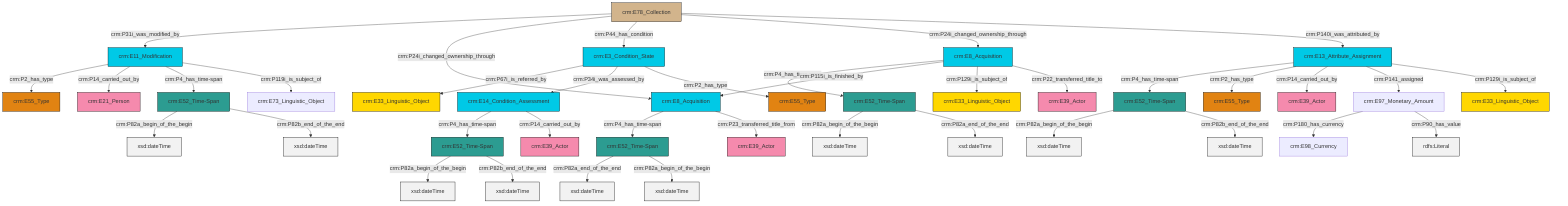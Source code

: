 graph TD
classDef Literal fill:#f2f2f2,stroke:#000000;
classDef CRM_Entity fill:#FFFFFF,stroke:#000000;
classDef Temporal_Entity fill:#00C9E6, stroke:#000000;
classDef Type fill:#E18312, stroke:#000000;
classDef Time-Span fill:#2C9C91, stroke:#000000;
classDef Appellation fill:#FFEB7F, stroke:#000000;
classDef Place fill:#008836, stroke:#000000;
classDef Persistent_Item fill:#B266B2, stroke:#000000;
classDef Conceptual_Object fill:#FFD700, stroke:#000000;
classDef Physical_Thing fill:#D2B48C, stroke:#000000;
classDef Actor fill:#f58aad, stroke:#000000;
classDef PC_Classes fill:#4ce600, stroke:#000000;
classDef Multi fill:#cccccc,stroke:#000000;

0["crm:E13_Attribute_Assignment"]:::Temporal_Entity -->|crm:P4_has_time-span| 1["crm:E52_Time-Span"]:::Time-Span
2["crm:E8_Acquisition"]:::Temporal_Entity -->|crm:P4_has_time-span| 3["crm:E52_Time-Span"]:::Time-Span
6["crm:E52_Time-Span"]:::Time-Span -->|crm:P82a_begin_of_the_begin| 7[xsd:dateTime]:::Literal
8["crm:E11_Modification"]:::Temporal_Entity -->|crm:P2_has_type| 9["crm:E55_Type"]:::Type
8["crm:E11_Modification"]:::Temporal_Entity -->|crm:P14_carried_out_by| 10["crm:E21_Person"]:::Actor
13["crm:E14_Condition_Assessment"]:::Temporal_Entity -->|crm:P4_has_time-span| 14["crm:E52_Time-Span"]:::Time-Span
2["crm:E8_Acquisition"]:::Temporal_Entity -->|crm:P115i_is_finished_by| 17["crm:E8_Acquisition"]:::Temporal_Entity
11["crm:E3_Condition_State"]:::Temporal_Entity -->|crm:P67i_is_referred_by| 18["crm:E33_Linguistic_Object"]:::Conceptual_Object
13["crm:E14_Condition_Assessment"]:::Temporal_Entity -->|crm:P14_carried_out_by| 19["crm:E39_Actor"]:::Actor
21["crm:E52_Time-Span"]:::Time-Span -->|crm:P82a_end_of_the_end| 22[xsd:dateTime]:::Literal
26["crm:E97_Monetary_Amount"]:::Default -->|crm:P180_has_currency| 27["crm:E98_Currency"]:::Default
8["crm:E11_Modification"]:::Temporal_Entity -->|crm:P4_has_time-span| 6["crm:E52_Time-Span"]:::Time-Span
1["crm:E52_Time-Span"]:::Time-Span -->|crm:P82a_begin_of_the_begin| 29[xsd:dateTime]:::Literal
15["crm:E78_Collection"]:::Physical_Thing -->|crm:P31i_was_modified_by| 8["crm:E11_Modification"]:::Temporal_Entity
0["crm:E13_Attribute_Assignment"]:::Temporal_Entity -->|crm:P2_has_type| 30["crm:E55_Type"]:::Type
17["crm:E8_Acquisition"]:::Temporal_Entity -->|crm:P4_has_time-span| 21["crm:E52_Time-Span"]:::Time-Span
15["crm:E78_Collection"]:::Physical_Thing -->|crm:P24i_changed_ownership_through| 17["crm:E8_Acquisition"]:::Temporal_Entity
0["crm:E13_Attribute_Assignment"]:::Temporal_Entity -->|crm:P14_carried_out_by| 36["crm:E39_Actor"]:::Actor
3["crm:E52_Time-Span"]:::Time-Span -->|crm:P82a_begin_of_the_begin| 39[xsd:dateTime]:::Literal
15["crm:E78_Collection"]:::Physical_Thing -->|crm:P44_has_condition| 11["crm:E3_Condition_State"]:::Temporal_Entity
1["crm:E52_Time-Span"]:::Time-Span -->|crm:P82b_end_of_the_end| 43[xsd:dateTime]:::Literal
17["crm:E8_Acquisition"]:::Temporal_Entity -->|crm:P23_transferred_title_from| 37["crm:E39_Actor"]:::Actor
15["crm:E78_Collection"]:::Physical_Thing -->|crm:P24i_changed_ownership_through| 2["crm:E8_Acquisition"]:::Temporal_Entity
0["crm:E13_Attribute_Assignment"]:::Temporal_Entity -->|crm:P141_assigned| 26["crm:E97_Monetary_Amount"]:::Default
11["crm:E3_Condition_State"]:::Temporal_Entity -->|crm:P34i_was_assessed_by| 13["crm:E14_Condition_Assessment"]:::Temporal_Entity
8["crm:E11_Modification"]:::Temporal_Entity -->|crm:P119i_is_subject_of| 49["crm:E73_Linguistic_Object"]:::Default
6["crm:E52_Time-Span"]:::Time-Span -->|crm:P82b_end_of_the_end| 50[xsd:dateTime]:::Literal
21["crm:E52_Time-Span"]:::Time-Span -->|crm:P82a_begin_of_the_begin| 51[xsd:dateTime]:::Literal
26["crm:E97_Monetary_Amount"]:::Default -->|crm:P90_has_value| 53[rdfs:Literal]:::Literal
0["crm:E13_Attribute_Assignment"]:::Temporal_Entity -->|crm:P129i_is_subject_of| 46["crm:E33_Linguistic_Object"]:::Conceptual_Object
11["crm:E3_Condition_State"]:::Temporal_Entity -->|crm:P2_has_type| 4["crm:E55_Type"]:::Type
3["crm:E52_Time-Span"]:::Time-Span -->|crm:P82a_end_of_the_end| 55[xsd:dateTime]:::Literal
14["crm:E52_Time-Span"]:::Time-Span -->|crm:P82a_begin_of_the_begin| 56[xsd:dateTime]:::Literal
2["crm:E8_Acquisition"]:::Temporal_Entity -->|crm:P129i_is_subject_of| 40["crm:E33_Linguistic_Object"]:::Conceptual_Object
14["crm:E52_Time-Span"]:::Time-Span -->|crm:P82b_end_of_the_end| 60[xsd:dateTime]:::Literal
2["crm:E8_Acquisition"]:::Temporal_Entity -->|crm:P22_transferred_title_to| 23["crm:E39_Actor"]:::Actor
15["crm:E78_Collection"]:::Physical_Thing -->|crm:P140i_was_attributed_by| 0["crm:E13_Attribute_Assignment"]:::Temporal_Entity